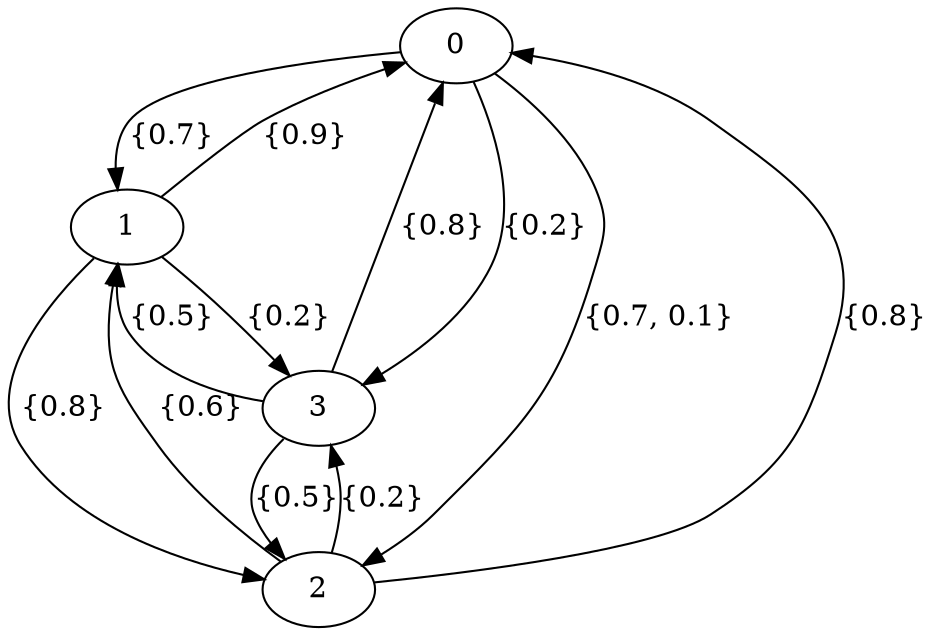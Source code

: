 digraph G {0 -> 1 [label="{0.7}"];2 -> 1 [label="{0.6}"];3 -> 1 [label="{0.5}"];1 -> 0 [label="{0.9}"];2 -> 0 [label="{0.8}"];3 -> 0 [label="{0.8}"];1 -> 2 [label="{0.8}"];0 -> 2 [label="{0.7, 0.1}"];3 -> 2 [label="{0.5}"];0 -> 3 [label="{0.2}"];1 -> 3 [label="{0.2}"];2 -> 3 [label="{0.2}"];}